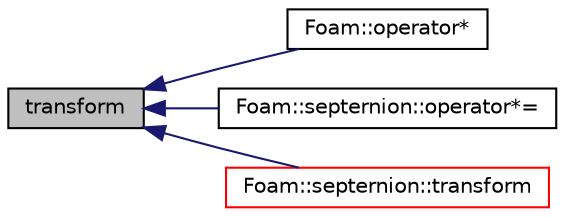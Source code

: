 digraph "transform"
{
  bgcolor="transparent";
  edge [fontname="Helvetica",fontsize="10",labelfontname="Helvetica",labelfontsize="10"];
  node [fontname="Helvetica",fontsize="10",shape=record];
  rankdir="LR";
  Node1 [label="transform",height=0.2,width=0.4,color="black", fillcolor="grey75", style="filled", fontcolor="black"];
  Node1 -> Node2 [dir="back",color="midnightblue",fontsize="10",style="solid",fontname="Helvetica"];
  Node2 [label="Foam::operator*",height=0.2,width=0.4,color="black",URL="$a10733.html#a18deb08b65428d63d876c7feb680721c"];
  Node1 -> Node3 [dir="back",color="midnightblue",fontsize="10",style="solid",fontname="Helvetica"];
  Node3 [label="Foam::septernion::operator*=",height=0.2,width=0.4,color="black",URL="$a02275.html#a25df5e11aa286b67883f4025496729ab"];
  Node1 -> Node4 [dir="back",color="midnightblue",fontsize="10",style="solid",fontname="Helvetica"];
  Node4 [label="Foam::septernion::transform",height=0.2,width=0.4,color="red",URL="$a02275.html#aa124adf13fa9af829f0bde68149cf4c3",tooltip="Transform the given vector. "];
}
